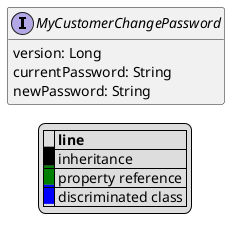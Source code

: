 @startuml

hide empty fields
hide empty methods
legend
|= |= line |
|<back:black>   </back>| inheritance |
|<back:green>   </back>| property reference |
|<back:blue>   </back>| discriminated class |
endlegend
interface MyCustomerChangePassword [[MyCustomerChangePassword.svg]]  {
    version: Long
    currentPassword: String
    newPassword: String
}






@enduml
